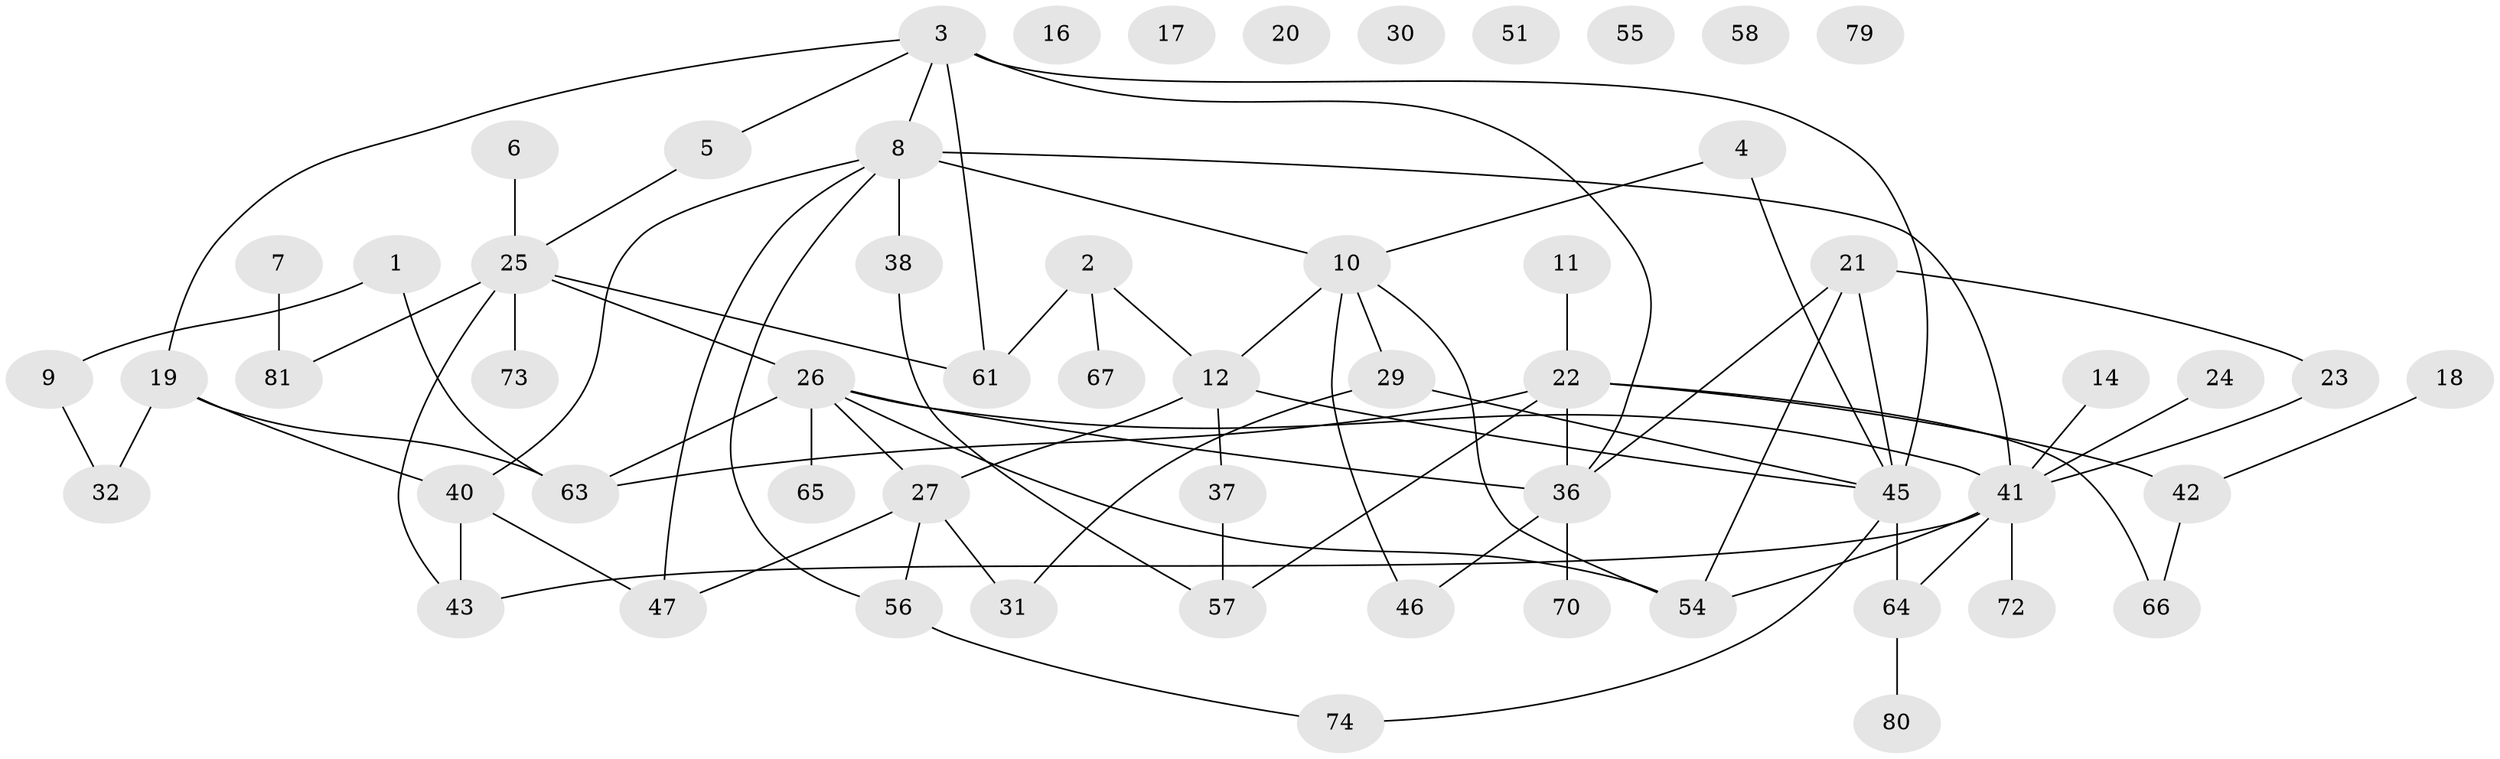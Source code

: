// Generated by graph-tools (version 1.1) at 2025/23/03/03/25 07:23:29]
// undirected, 58 vertices, 78 edges
graph export_dot {
graph [start="1"]
  node [color=gray90,style=filled];
  1;
  2 [super="+53"];
  3 [super="+48"];
  4;
  5;
  6;
  7 [super="+15"];
  8 [super="+35"];
  9 [super="+13"];
  10 [super="+33"];
  11 [super="+76"];
  12 [super="+60"];
  14;
  16;
  17;
  18;
  19;
  20;
  21 [super="+84"];
  22 [super="+77"];
  23;
  24;
  25 [super="+28"];
  26 [super="+49"];
  27 [super="+34"];
  29 [super="+78"];
  30;
  31;
  32 [super="+62"];
  36 [super="+39"];
  37;
  38;
  40 [super="+44"];
  41 [super="+59"];
  42 [super="+50"];
  43;
  45 [super="+75"];
  46;
  47 [super="+52"];
  51;
  54 [super="+69"];
  55;
  56 [super="+82"];
  57 [super="+68"];
  58;
  61 [super="+83"];
  63;
  64 [super="+71"];
  65;
  66;
  67;
  70;
  72;
  73;
  74;
  79;
  80;
  81;
  1 -- 9;
  1 -- 63;
  2 -- 67;
  2 -- 61 [weight=2];
  2 -- 12;
  3 -- 19;
  3 -- 36;
  3 -- 61;
  3 -- 5;
  3 -- 8;
  3 -- 45;
  4 -- 10;
  4 -- 45;
  5 -- 25;
  6 -- 25;
  7 -- 81;
  8 -- 41;
  8 -- 56;
  8 -- 38;
  8 -- 10;
  8 -- 40;
  8 -- 47;
  9 -- 32;
  10 -- 46;
  10 -- 29;
  10 -- 12;
  10 -- 54;
  11 -- 22;
  12 -- 37;
  12 -- 45;
  12 -- 27;
  14 -- 41;
  18 -- 42;
  19 -- 63;
  19 -- 40;
  19 -- 32;
  21 -- 36;
  21 -- 45;
  21 -- 54;
  21 -- 23;
  22 -- 63;
  22 -- 57;
  22 -- 66;
  22 -- 36;
  22 -- 42;
  23 -- 41;
  24 -- 41;
  25 -- 26;
  25 -- 81;
  25 -- 43;
  25 -- 73;
  25 -- 61;
  26 -- 27;
  26 -- 54;
  26 -- 63;
  26 -- 65;
  26 -- 41;
  26 -- 36;
  27 -- 31;
  27 -- 56;
  27 -- 47;
  29 -- 31;
  29 -- 45;
  36 -- 70;
  36 -- 46;
  37 -- 57;
  38 -- 57;
  40 -- 43;
  40 -- 47;
  41 -- 54;
  41 -- 72;
  41 -- 43;
  41 -- 64;
  42 -- 66;
  45 -- 64;
  45 -- 74;
  56 -- 74;
  64 -- 80;
}
